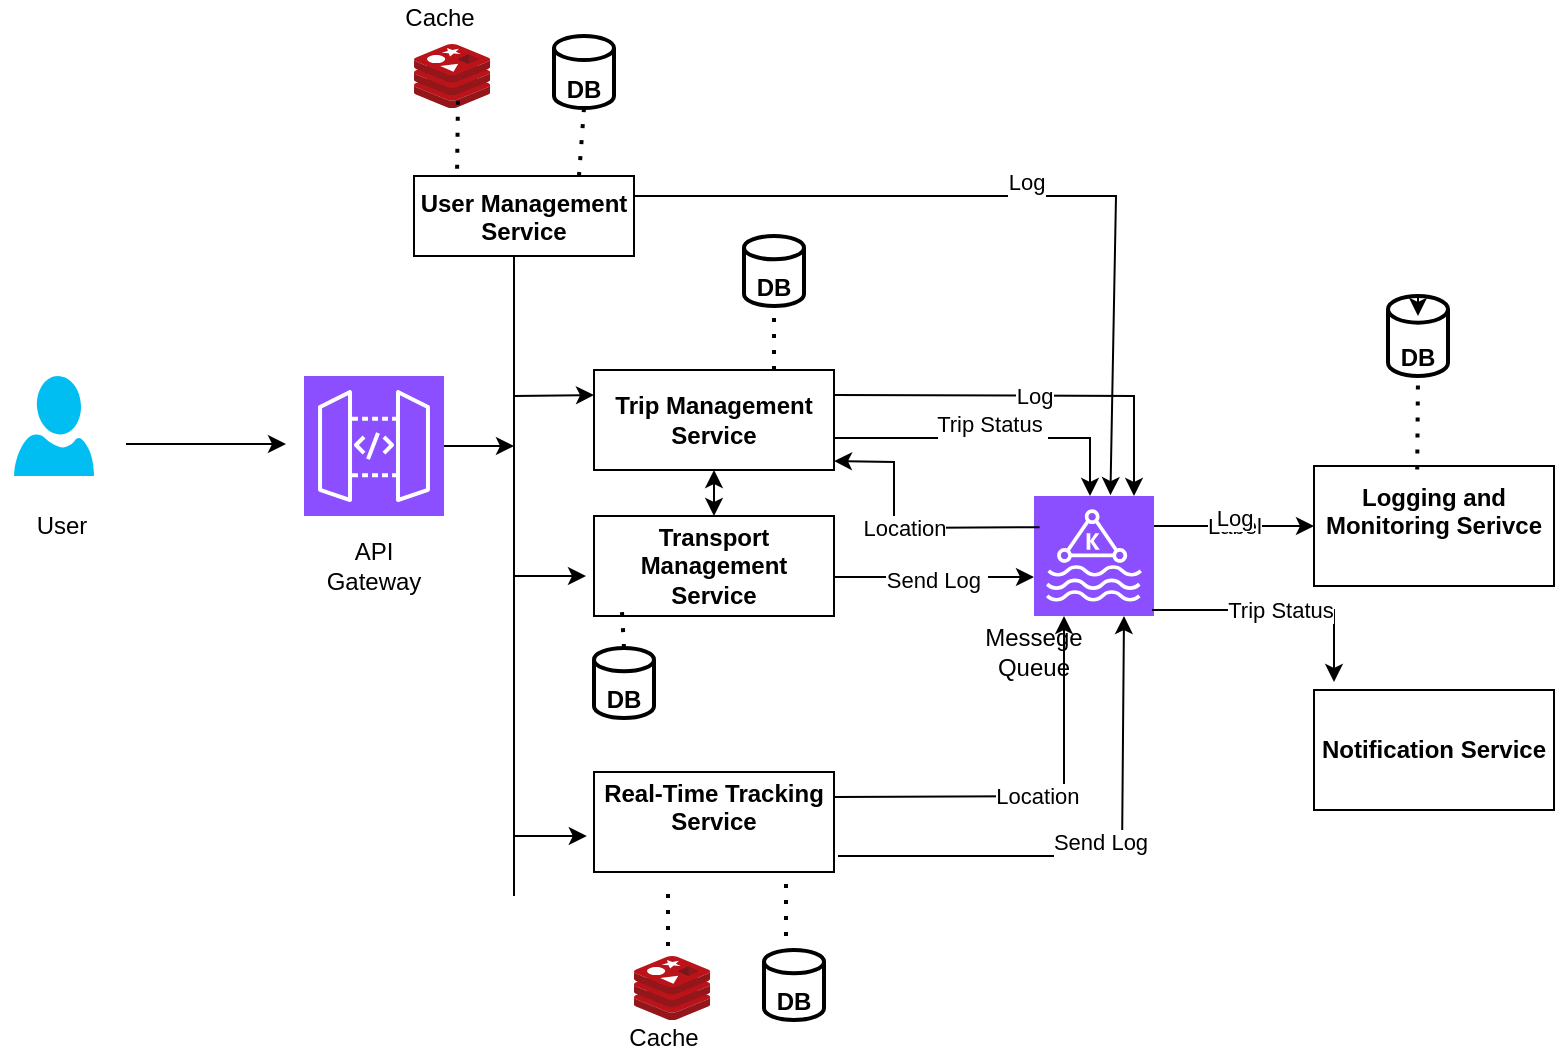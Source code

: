 <mxfile version="24.8.6">
  <diagram name="Page-1" id="eXEJ7AQ4ad8nRnjGjyOb">
    <mxGraphModel dx="1050" dy="530" grid="1" gridSize="10" guides="1" tooltips="1" connect="1" arrows="1" fold="1" page="1" pageScale="1" pageWidth="850" pageHeight="1100" math="0" shadow="0">
      <root>
        <mxCell id="0" />
        <mxCell id="1" parent="0" />
        <mxCell id="vskYOqWkcnwVmKQwBKcq-1" value="" style="verticalLabelPosition=bottom;html=1;verticalAlign=top;align=center;strokeColor=none;fillColor=#00BEF2;shape=mxgraph.azure.user;" parent="1" vertex="1">
          <mxGeometry x="50" y="260" width="40" height="50" as="geometry" />
        </mxCell>
        <mxCell id="vskYOqWkcnwVmKQwBKcq-3" value="" style="sketch=0;points=[[0,0,0],[0.25,0,0],[0.5,0,0],[0.75,0,0],[1,0,0],[0,1,0],[0.25,1,0],[0.5,1,0],[0.75,1,0],[1,1,0],[0,0.25,0],[0,0.5,0],[0,0.75,0],[1,0.25,0],[1,0.5,0],[1,0.75,0]];outlineConnect=0;fontColor=#232F3E;fillColor=#8C4FFF;strokeColor=#ffffff;dashed=0;verticalLabelPosition=bottom;verticalAlign=top;align=center;html=1;fontSize=12;fontStyle=0;aspect=fixed;shape=mxgraph.aws4.resourceIcon;resIcon=mxgraph.aws4.api_gateway;" parent="1" vertex="1">
          <mxGeometry x="195" y="260" width="70" height="70" as="geometry" />
        </mxCell>
        <mxCell id="vskYOqWkcnwVmKQwBKcq-4" value="User" style="text;html=1;align=center;verticalAlign=middle;whiteSpace=wrap;rounded=0;" parent="1" vertex="1">
          <mxGeometry x="43.75" y="320" width="60" height="30" as="geometry" />
        </mxCell>
        <mxCell id="vskYOqWkcnwVmKQwBKcq-5" value="API Gateway" style="text;html=1;align=center;verticalAlign=middle;whiteSpace=wrap;rounded=0;" parent="1" vertex="1">
          <mxGeometry x="200" y="340" width="60" height="30" as="geometry" />
        </mxCell>
        <mxCell id="vskYOqWkcnwVmKQwBKcq-6" value="" style="endArrow=classic;html=1;rounded=0;" parent="1" edge="1">
          <mxGeometry width="50" height="50" relative="1" as="geometry">
            <mxPoint x="106" y="294" as="sourcePoint" />
            <mxPoint x="186" y="294" as="targetPoint" />
            <Array as="points">
              <mxPoint x="146" y="294" />
            </Array>
          </mxGeometry>
        </mxCell>
        <mxCell id="vskYOqWkcnwVmKQwBKcq-8" value="Trip Management Service" style="rounded=0;whiteSpace=wrap;html=1;fontStyle=1" parent="1" vertex="1">
          <mxGeometry x="340" y="257" width="120" height="50" as="geometry" />
        </mxCell>
        <mxCell id="vskYOqWkcnwVmKQwBKcq-9" value="Transport Management Service" style="rounded=0;whiteSpace=wrap;html=1;fontStyle=1" parent="1" vertex="1">
          <mxGeometry x="340" y="330" width="120" height="50" as="geometry" />
        </mxCell>
        <mxCell id="vskYOqWkcnwVmKQwBKcq-10" value="Real-Time Tracking&lt;div&gt;Service&lt;/div&gt;&lt;div&gt;&amp;nbsp;&lt;/div&gt;" style="rounded=0;whiteSpace=wrap;html=1;fontStyle=1" parent="1" vertex="1">
          <mxGeometry x="340" y="458" width="120" height="50" as="geometry" />
        </mxCell>
        <mxCell id="vskYOqWkcnwVmKQwBKcq-11" value="User Management Service&lt;div&gt;&lt;br&gt;&lt;/div&gt;" style="rounded=0;whiteSpace=wrap;html=1;align=center;verticalAlign=top;fontStyle=1" parent="1" vertex="1">
          <mxGeometry x="250" y="160" width="110" height="40" as="geometry" />
        </mxCell>
        <mxCell id="vskYOqWkcnwVmKQwBKcq-12" value="&lt;div&gt;Logging and Monitoring Serivce&lt;/div&gt;&lt;div&gt;&lt;br&gt;&lt;/div&gt;" style="rounded=0;whiteSpace=wrap;html=1;fontStyle=1" parent="1" vertex="1">
          <mxGeometry x="700" y="305" width="120" height="60" as="geometry" />
        </mxCell>
        <mxCell id="vskYOqWkcnwVmKQwBKcq-13" value="Notification Service" style="rounded=0;whiteSpace=wrap;html=1;fontStyle=1" parent="1" vertex="1">
          <mxGeometry x="700" y="417" width="120" height="60" as="geometry" />
        </mxCell>
        <mxCell id="vskYOqWkcnwVmKQwBKcq-15" style="edgeStyle=orthogonalEdgeStyle;rounded=0;orthogonalLoop=1;jettySize=auto;html=1;exitX=1;exitY=0.5;exitDx=0;exitDy=0;exitPerimeter=0;" parent="1" source="vskYOqWkcnwVmKQwBKcq-3" edge="1">
          <mxGeometry relative="1" as="geometry">
            <mxPoint x="300" y="295" as="targetPoint" />
          </mxGeometry>
        </mxCell>
        <mxCell id="vskYOqWkcnwVmKQwBKcq-16" value="DB" style="strokeWidth=2;html=1;shape=mxgraph.flowchart.database;whiteSpace=wrap;verticalAlign=bottom;fontStyle=1" parent="1" vertex="1">
          <mxGeometry x="415" y="190" width="30" height="35" as="geometry" />
        </mxCell>
        <mxCell id="vskYOqWkcnwVmKQwBKcq-17" value="DB" style="strokeWidth=2;html=1;shape=mxgraph.flowchart.database;whiteSpace=wrap;verticalAlign=bottom;fontStyle=1" parent="1" vertex="1">
          <mxGeometry x="320" y="90" width="30" height="36" as="geometry" />
        </mxCell>
        <mxCell id="vskYOqWkcnwVmKQwBKcq-18" value="" style="image;sketch=0;aspect=fixed;html=1;points=[];align=center;fontSize=12;image=img/lib/mscae/Cache_Redis_Product.svg;" parent="1" vertex="1">
          <mxGeometry x="250" y="94" width="38.1" height="32" as="geometry" />
        </mxCell>
        <mxCell id="vskYOqWkcnwVmKQwBKcq-24" value="" style="sketch=0;points=[[0,0,0],[0.25,0,0],[0.5,0,0],[0.75,0,0],[1,0,0],[0,1,0],[0.25,1,0],[0.5,1,0],[0.75,1,0],[1,1,0],[0,0.25,0],[0,0.5,0],[0,0.75,0],[1,0.25,0],[1,0.5,0],[1,0.75,0]];outlineConnect=0;fontColor=#232F3E;fillColor=#8C4FFF;strokeColor=#ffffff;dashed=0;verticalLabelPosition=bottom;verticalAlign=top;align=center;html=1;fontSize=12;fontStyle=0;aspect=fixed;shape=mxgraph.aws4.resourceIcon;resIcon=mxgraph.aws4.managed_streaming_for_kafka;" parent="1" vertex="1">
          <mxGeometry x="560" y="320" width="60" height="60" as="geometry" />
        </mxCell>
        <mxCell id="vskYOqWkcnwVmKQwBKcq-28" value="" style="endArrow=none;dashed=1;html=1;dashPattern=1 3;strokeWidth=2;rounded=0;entryX=0.5;entryY=1;entryDx=0;entryDy=0;entryPerimeter=0;exitX=0.75;exitY=0;exitDx=0;exitDy=0;" parent="1" source="vskYOqWkcnwVmKQwBKcq-8" target="vskYOqWkcnwVmKQwBKcq-16" edge="1">
          <mxGeometry width="50" height="50" relative="1" as="geometry">
            <mxPoint x="455" y="270" as="sourcePoint" />
            <mxPoint x="450" y="250" as="targetPoint" />
          </mxGeometry>
        </mxCell>
        <mxCell id="vskYOqWkcnwVmKQwBKcq-30" value="" style="endArrow=none;dashed=1;html=1;dashPattern=1 3;strokeWidth=2;rounded=0;entryX=0.577;entryY=0.887;entryDx=0;entryDy=0;entryPerimeter=0;exitX=0.196;exitY=-0.09;exitDx=0;exitDy=0;exitPerimeter=0;" parent="1" source="vskYOqWkcnwVmKQwBKcq-11" target="vskYOqWkcnwVmKQwBKcq-18" edge="1">
          <mxGeometry width="50" height="50" relative="1" as="geometry">
            <mxPoint x="280" y="160" as="sourcePoint" />
            <mxPoint x="450" y="250" as="targetPoint" />
          </mxGeometry>
        </mxCell>
        <mxCell id="vskYOqWkcnwVmKQwBKcq-31" value="" style="endArrow=none;dashed=1;html=1;dashPattern=1 3;strokeWidth=2;rounded=0;entryX=0.5;entryY=1;entryDx=0;entryDy=0;entryPerimeter=0;exitX=0.75;exitY=0;exitDx=0;exitDy=0;" parent="1" source="vskYOqWkcnwVmKQwBKcq-11" target="vskYOqWkcnwVmKQwBKcq-17" edge="1">
          <mxGeometry width="50" height="50" relative="1" as="geometry">
            <mxPoint x="440" y="150" as="sourcePoint" />
            <mxPoint x="450" y="250" as="targetPoint" />
          </mxGeometry>
        </mxCell>
        <mxCell id="vskYOqWkcnwVmKQwBKcq-38" value="DB" style="strokeWidth=2;html=1;shape=mxgraph.flowchart.database;whiteSpace=wrap;verticalAlign=bottom;fontStyle=1" parent="1" vertex="1">
          <mxGeometry x="737" y="220" width="30" height="40" as="geometry" />
        </mxCell>
        <mxCell id="vskYOqWkcnwVmKQwBKcq-40" style="edgeStyle=orthogonalEdgeStyle;rounded=0;orthogonalLoop=1;jettySize=auto;html=1;exitX=0.5;exitY=0;exitDx=0;exitDy=0;exitPerimeter=0;entryX=0.5;entryY=0.25;entryDx=0;entryDy=0;entryPerimeter=0;" parent="1" source="vskYOqWkcnwVmKQwBKcq-38" target="vskYOqWkcnwVmKQwBKcq-38" edge="1">
          <mxGeometry relative="1" as="geometry" />
        </mxCell>
        <mxCell id="vskYOqWkcnwVmKQwBKcq-43" value="" style="image;sketch=0;aspect=fixed;html=1;points=[];align=center;fontSize=12;image=img/lib/mscae/Cache_Redis_Product.svg;" parent="1" vertex="1">
          <mxGeometry x="360" y="550" width="38.1" height="32" as="geometry" />
        </mxCell>
        <mxCell id="vskYOqWkcnwVmKQwBKcq-45" value="" style="endArrow=none;dashed=1;html=1;dashPattern=1 3;strokeWidth=2;rounded=0;" parent="1" edge="1">
          <mxGeometry width="50" height="50" relative="1" as="geometry">
            <mxPoint x="436" y="514" as="sourcePoint" />
            <mxPoint x="436" y="544" as="targetPoint" />
          </mxGeometry>
        </mxCell>
        <mxCell id="vskYOqWkcnwVmKQwBKcq-47" value="DB" style="strokeWidth=2;html=1;shape=mxgraph.flowchart.database;whiteSpace=wrap;verticalAlign=bottom;fontStyle=1" parent="1" vertex="1">
          <mxGeometry x="425" y="547" width="30" height="35" as="geometry" />
        </mxCell>
        <mxCell id="vskYOqWkcnwVmKQwBKcq-49" value="" style="endArrow=none;dashed=1;html=1;dashPattern=1 3;strokeWidth=2;rounded=0;entryX=0.691;entryY=1.04;entryDx=0;entryDy=0;entryPerimeter=0;" parent="1" edge="1">
          <mxGeometry width="50" height="50" relative="1" as="geometry">
            <mxPoint x="377" y="545" as="sourcePoint" />
            <mxPoint x="377" y="517" as="targetPoint" />
          </mxGeometry>
        </mxCell>
        <mxCell id="vskYOqWkcnwVmKQwBKcq-53" value="" style="endArrow=none;html=1;rounded=0;" parent="1" edge="1">
          <mxGeometry width="50" height="50" relative="1" as="geometry">
            <mxPoint x="300" y="520" as="sourcePoint" />
            <mxPoint x="300" y="200" as="targetPoint" />
          </mxGeometry>
        </mxCell>
        <mxCell id="vskYOqWkcnwVmKQwBKcq-55" value="" style="endArrow=classic;html=1;rounded=0;entryX=0;entryY=0.25;entryDx=0;entryDy=0;" parent="1" target="vskYOqWkcnwVmKQwBKcq-8" edge="1">
          <mxGeometry width="50" height="50" relative="1" as="geometry">
            <mxPoint x="300" y="270" as="sourcePoint" />
            <mxPoint x="450" y="250" as="targetPoint" />
          </mxGeometry>
        </mxCell>
        <mxCell id="vskYOqWkcnwVmKQwBKcq-57" value="" style="endArrow=classic;html=1;rounded=0;" parent="1" edge="1">
          <mxGeometry width="50" height="50" relative="1" as="geometry">
            <mxPoint x="300" y="360" as="sourcePoint" />
            <mxPoint x="336" y="360" as="targetPoint" />
          </mxGeometry>
        </mxCell>
        <mxCell id="vskYOqWkcnwVmKQwBKcq-58" value="Log" style="endArrow=classic;html=1;rounded=0;exitX=1;exitY=0.25;exitDx=0;exitDy=0;" parent="1" source="vskYOqWkcnwVmKQwBKcq-8" edge="1">
          <mxGeometry relative="1" as="geometry">
            <mxPoint x="370" y="380" as="sourcePoint" />
            <mxPoint x="610" y="320" as="targetPoint" />
            <Array as="points">
              <mxPoint x="610" y="270" />
            </Array>
          </mxGeometry>
        </mxCell>
        <mxCell id="vskYOqWkcnwVmKQwBKcq-60" value="" style="endArrow=classic;html=1;rounded=0;exitX=1;exitY=0.25;exitDx=0;exitDy=0;exitPerimeter=0;entryX=0;entryY=0.5;entryDx=0;entryDy=0;" parent="1" source="vskYOqWkcnwVmKQwBKcq-24" target="vskYOqWkcnwVmKQwBKcq-12" edge="1">
          <mxGeometry relative="1" as="geometry">
            <mxPoint x="370" y="380" as="sourcePoint" />
            <mxPoint x="470" y="380" as="targetPoint" />
          </mxGeometry>
        </mxCell>
        <mxCell id="vskYOqWkcnwVmKQwBKcq-61" value="Label" style="edgeLabel;resizable=0;html=1;;align=center;verticalAlign=middle;" parent="vskYOqWkcnwVmKQwBKcq-60" connectable="0" vertex="1">
          <mxGeometry relative="1" as="geometry" />
        </mxCell>
        <mxCell id="vskYOqWkcnwVmKQwBKcq-62" value="&lt;br&gt;&lt;div&gt;&lt;br&gt;&lt;/div&gt;" style="edgeLabel;html=1;align=center;verticalAlign=middle;resizable=0;points=[];" parent="vskYOqWkcnwVmKQwBKcq-60" vertex="1" connectable="0">
          <mxGeometry x="0.195" y="-2" relative="1" as="geometry">
            <mxPoint as="offset" />
          </mxGeometry>
        </mxCell>
        <mxCell id="t34tT2cTHQwuIw1zyMxt-5" value="Log" style="edgeLabel;html=1;align=center;verticalAlign=middle;resizable=0;points=[];" parent="vskYOqWkcnwVmKQwBKcq-60" vertex="1" connectable="0">
          <mxGeometry x="-0.005" y="4" relative="1" as="geometry">
            <mxPoint as="offset" />
          </mxGeometry>
        </mxCell>
        <mxCell id="vskYOqWkcnwVmKQwBKcq-63" value="" style="endArrow=none;dashed=1;html=1;dashPattern=1 3;strokeWidth=2;rounded=0;entryX=0.5;entryY=1;entryDx=0;entryDy=0;entryPerimeter=0;exitX=0.43;exitY=0.03;exitDx=0;exitDy=0;exitPerimeter=0;" parent="1" source="vskYOqWkcnwVmKQwBKcq-12" target="vskYOqWkcnwVmKQwBKcq-38" edge="1">
          <mxGeometry width="50" height="50" relative="1" as="geometry">
            <mxPoint x="400" y="400" as="sourcePoint" />
            <mxPoint x="450" y="350" as="targetPoint" />
          </mxGeometry>
        </mxCell>
        <mxCell id="vskYOqWkcnwVmKQwBKcq-66" value="" style="endArrow=classic;html=1;rounded=0;" parent="1" edge="1">
          <mxGeometry relative="1" as="geometry">
            <mxPoint x="460" y="360.5" as="sourcePoint" />
            <mxPoint x="560" y="360.5" as="targetPoint" />
          </mxGeometry>
        </mxCell>
        <mxCell id="vskYOqWkcnwVmKQwBKcq-67" value="Label" style="edgeLabel;resizable=0;html=1;;align=center;verticalAlign=middle;" parent="vskYOqWkcnwVmKQwBKcq-66" connectable="0" vertex="1">
          <mxGeometry relative="1" as="geometry" />
        </mxCell>
        <mxCell id="vskYOqWkcnwVmKQwBKcq-68" value="Send Log&amp;nbsp;" style="edgeLabel;html=1;align=center;verticalAlign=middle;resizable=0;points=[];" parent="vskYOqWkcnwVmKQwBKcq-66" vertex="1" connectable="0">
          <mxGeometry x="0.016" y="-1" relative="1" as="geometry">
            <mxPoint as="offset" />
          </mxGeometry>
        </mxCell>
        <mxCell id="vskYOqWkcnwVmKQwBKcq-69" value="Send Log&lt;div&gt;&lt;br&gt;&lt;/div&gt;" style="endArrow=classic;html=1;rounded=0;entryX=0.75;entryY=1;entryDx=0;entryDy=0;entryPerimeter=0;" parent="1" target="vskYOqWkcnwVmKQwBKcq-24" edge="1">
          <mxGeometry relative="1" as="geometry">
            <mxPoint x="462" y="500" as="sourcePoint" />
            <mxPoint x="604" y="417" as="targetPoint" />
            <Array as="points">
              <mxPoint x="604" y="500" />
            </Array>
          </mxGeometry>
        </mxCell>
        <mxCell id="t34tT2cTHQwuIw1zyMxt-1" value="Trip Status&amp;nbsp;&lt;div&gt;&lt;br&gt;&lt;/div&gt;" style="endArrow=classic;html=1;rounded=0;entryX=0.5;entryY=0;entryDx=0;entryDy=0;entryPerimeter=0;" parent="1" edge="1">
          <mxGeometry relative="1" as="geometry">
            <mxPoint x="460" y="291" as="sourcePoint" />
            <mxPoint x="588" y="320" as="targetPoint" />
            <Array as="points">
              <mxPoint x="588" y="291" />
            </Array>
          </mxGeometry>
        </mxCell>
        <mxCell id="t34tT2cTHQwuIw1zyMxt-3" value="" style="endArrow=classic;html=1;rounded=0;" parent="1" edge="1">
          <mxGeometry relative="1" as="geometry">
            <mxPoint x="619" y="377" as="sourcePoint" />
            <mxPoint x="710" y="413" as="targetPoint" />
            <Array as="points">
              <mxPoint x="710" y="377" />
            </Array>
          </mxGeometry>
        </mxCell>
        <mxCell id="t34tT2cTHQwuIw1zyMxt-4" value="&lt;div&gt;Trip Status&lt;/div&gt;" style="edgeLabel;resizable=0;html=1;;align=center;verticalAlign=middle;" parent="t34tT2cTHQwuIw1zyMxt-3" connectable="0" vertex="1">
          <mxGeometry relative="1" as="geometry" />
        </mxCell>
        <mxCell id="t34tT2cTHQwuIw1zyMxt-6" value="DB" style="strokeWidth=2;html=1;shape=mxgraph.flowchart.database;whiteSpace=wrap;verticalAlign=bottom;fontStyle=1" parent="1" vertex="1">
          <mxGeometry x="340" y="396" width="30" height="35" as="geometry" />
        </mxCell>
        <mxCell id="t34tT2cTHQwuIw1zyMxt-7" value="" style="endArrow=none;dashed=1;html=1;dashPattern=1 3;strokeWidth=2;rounded=0;entryX=0.5;entryY=1;entryDx=0;entryDy=0;entryPerimeter=0;exitX=0.5;exitY=0;exitDx=0;exitDy=0;exitPerimeter=0;" parent="1" source="t34tT2cTHQwuIw1zyMxt-6" edge="1">
          <mxGeometry width="50" height="50" relative="1" as="geometry">
            <mxPoint x="360" y="390" as="sourcePoint" />
            <mxPoint x="354" y="378" as="targetPoint" />
          </mxGeometry>
        </mxCell>
        <mxCell id="t34tT2cTHQwuIw1zyMxt-8" value="" style="endArrow=classic;html=1;rounded=0;entryX=0.25;entryY=1;entryDx=0;entryDy=0;entryPerimeter=0;exitX=1;exitY=0.25;exitDx=0;exitDy=0;" parent="1" source="vskYOqWkcnwVmKQwBKcq-10" target="vskYOqWkcnwVmKQwBKcq-24" edge="1">
          <mxGeometry relative="1" as="geometry">
            <mxPoint x="460" y="480" as="sourcePoint" />
            <mxPoint x="470" y="380" as="targetPoint" />
            <Array as="points">
              <mxPoint x="575" y="470" />
            </Array>
          </mxGeometry>
        </mxCell>
        <mxCell id="t34tT2cTHQwuIw1zyMxt-9" value="Location&amp;nbsp;" style="edgeLabel;resizable=0;html=1;;align=center;verticalAlign=middle;" parent="t34tT2cTHQwuIw1zyMxt-8" connectable="0" vertex="1">
          <mxGeometry relative="1" as="geometry" />
        </mxCell>
        <mxCell id="t34tT2cTHQwuIw1zyMxt-10" value="" style="endArrow=classic;html=1;rounded=0;exitX=0.047;exitY=0.127;exitDx=0;exitDy=0;exitPerimeter=0;entryX=1;entryY=0.75;entryDx=0;entryDy=0;" parent="1" edge="1">
          <mxGeometry relative="1" as="geometry">
            <mxPoint x="562.82" y="335.62" as="sourcePoint" />
            <mxPoint x="460" y="302.5" as="targetPoint" />
            <Array as="points">
              <mxPoint x="490" y="336" />
              <mxPoint x="490" y="303" />
            </Array>
          </mxGeometry>
        </mxCell>
        <mxCell id="t34tT2cTHQwuIw1zyMxt-11" value="Location" style="edgeLabel;resizable=0;html=1;;align=center;verticalAlign=middle;" parent="t34tT2cTHQwuIw1zyMxt-10" connectable="0" vertex="1">
          <mxGeometry relative="1" as="geometry" />
        </mxCell>
        <mxCell id="t34tT2cTHQwuIw1zyMxt-12" value="" style="endArrow=classic;html=1;rounded=0;entryX=-0.03;entryY=0.64;entryDx=0;entryDy=0;entryPerimeter=0;" parent="1" target="vskYOqWkcnwVmKQwBKcq-10" edge="1">
          <mxGeometry width="50" height="50" relative="1" as="geometry">
            <mxPoint x="300" y="490" as="sourcePoint" />
            <mxPoint x="450" y="350" as="targetPoint" />
          </mxGeometry>
        </mxCell>
        <mxCell id="t34tT2cTHQwuIw1zyMxt-15" value="" style="endArrow=classic;html=1;rounded=0;entryX=0.62;entryY=-0.007;entryDx=0;entryDy=0;entryPerimeter=0;exitX=1;exitY=0.25;exitDx=0;exitDy=0;exitPerimeter=0;" parent="1" source="vskYOqWkcnwVmKQwBKcq-11" edge="1">
          <mxGeometry relative="1" as="geometry">
            <mxPoint x="362" y="166" as="sourcePoint" />
            <mxPoint x="598.2" y="319.58" as="targetPoint" />
            <Array as="points">
              <mxPoint x="601" y="170" />
            </Array>
          </mxGeometry>
        </mxCell>
        <mxCell id="t34tT2cTHQwuIw1zyMxt-16" value="Log&lt;div&gt;&lt;br&gt;&lt;/div&gt;" style="edgeLabel;resizable=0;html=1;;align=center;verticalAlign=middle;" parent="t34tT2cTHQwuIw1zyMxt-15" connectable="0" vertex="1">
          <mxGeometry relative="1" as="geometry" />
        </mxCell>
        <mxCell id="t34tT2cTHQwuIw1zyMxt-17" value="" style="endArrow=classic;startArrow=classic;html=1;rounded=0;entryX=0.5;entryY=1;entryDx=0;entryDy=0;" parent="1" target="vskYOqWkcnwVmKQwBKcq-8" edge="1">
          <mxGeometry width="50" height="50" relative="1" as="geometry">
            <mxPoint x="400" y="330" as="sourcePoint" />
            <mxPoint x="450" y="350" as="targetPoint" />
          </mxGeometry>
        </mxCell>
        <mxCell id="bSTxt-o9gCNaq9EwvQ-2-1" value="Messege&lt;div&gt;Queue&lt;/div&gt;" style="text;html=1;align=center;verticalAlign=middle;whiteSpace=wrap;rounded=0;" vertex="1" parent="1">
          <mxGeometry x="530" y="383" width="60" height="30" as="geometry" />
        </mxCell>
        <mxCell id="bSTxt-o9gCNaq9EwvQ-2-3" value="Cache" style="text;html=1;align=center;verticalAlign=middle;whiteSpace=wrap;rounded=0;" vertex="1" parent="1">
          <mxGeometry x="350" y="582" width="50" height="18" as="geometry" />
        </mxCell>
        <mxCell id="bSTxt-o9gCNaq9EwvQ-2-4" value="Cache" style="text;html=1;align=center;verticalAlign=middle;whiteSpace=wrap;rounded=0;" vertex="1" parent="1">
          <mxGeometry x="238.1" y="72" width="50" height="18" as="geometry" />
        </mxCell>
      </root>
    </mxGraphModel>
  </diagram>
</mxfile>
